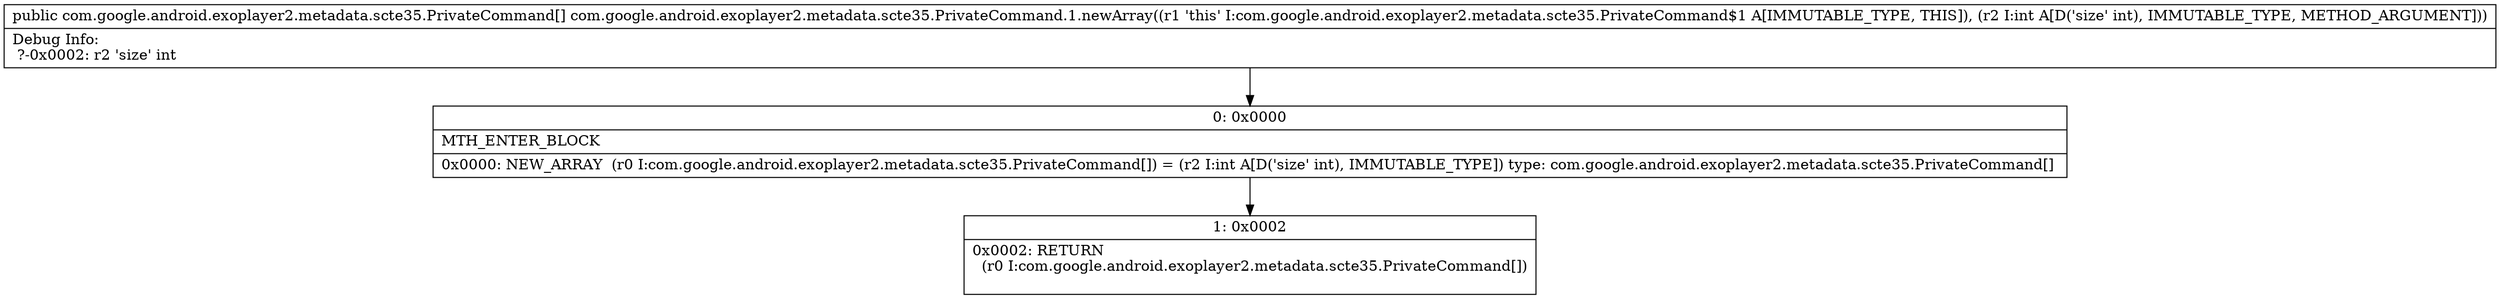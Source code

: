digraph "CFG forcom.google.android.exoplayer2.metadata.scte35.PrivateCommand.1.newArray(I)[Lcom\/google\/android\/exoplayer2\/metadata\/scte35\/PrivateCommand;" {
Node_0 [shape=record,label="{0\:\ 0x0000|MTH_ENTER_BLOCK\l|0x0000: NEW_ARRAY  (r0 I:com.google.android.exoplayer2.metadata.scte35.PrivateCommand[]) = (r2 I:int A[D('size' int), IMMUTABLE_TYPE]) type: com.google.android.exoplayer2.metadata.scte35.PrivateCommand[] \l}"];
Node_1 [shape=record,label="{1\:\ 0x0002|0x0002: RETURN  \l  (r0 I:com.google.android.exoplayer2.metadata.scte35.PrivateCommand[])\l \l}"];
MethodNode[shape=record,label="{public com.google.android.exoplayer2.metadata.scte35.PrivateCommand[] com.google.android.exoplayer2.metadata.scte35.PrivateCommand.1.newArray((r1 'this' I:com.google.android.exoplayer2.metadata.scte35.PrivateCommand$1 A[IMMUTABLE_TYPE, THIS]), (r2 I:int A[D('size' int), IMMUTABLE_TYPE, METHOD_ARGUMENT]))  | Debug Info:\l  ?\-0x0002: r2 'size' int\l}"];
MethodNode -> Node_0;
Node_0 -> Node_1;
}


